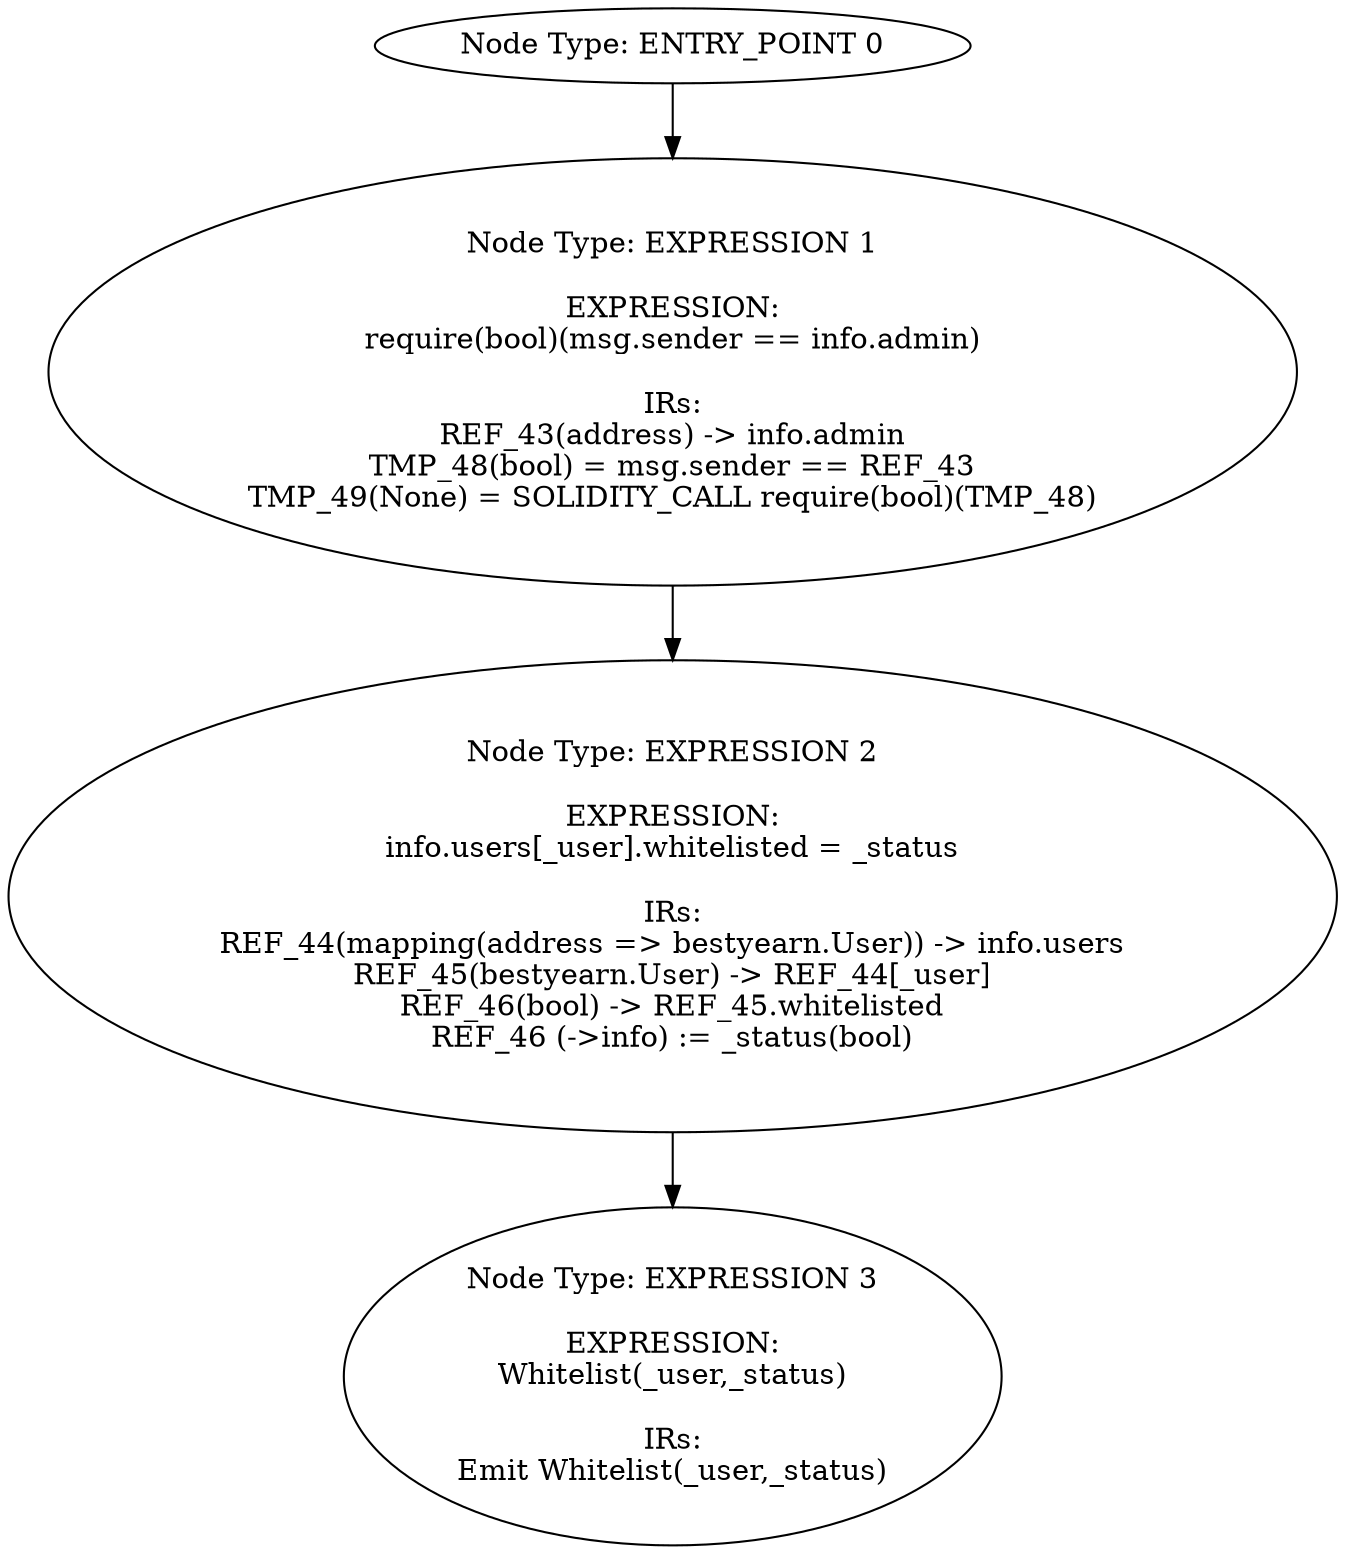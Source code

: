digraph{
0[label="Node Type: ENTRY_POINT 0
"];
0->1;
1[label="Node Type: EXPRESSION 1

EXPRESSION:
require(bool)(msg.sender == info.admin)

IRs:
REF_43(address) -> info.admin
TMP_48(bool) = msg.sender == REF_43
TMP_49(None) = SOLIDITY_CALL require(bool)(TMP_48)"];
1->2;
2[label="Node Type: EXPRESSION 2

EXPRESSION:
info.users[_user].whitelisted = _status

IRs:
REF_44(mapping(address => bestyearn.User)) -> info.users
REF_45(bestyearn.User) -> REF_44[_user]
REF_46(bool) -> REF_45.whitelisted
REF_46 (->info) := _status(bool)"];
2->3;
3[label="Node Type: EXPRESSION 3

EXPRESSION:
Whitelist(_user,_status)

IRs:
Emit Whitelist(_user,_status)"];
}
